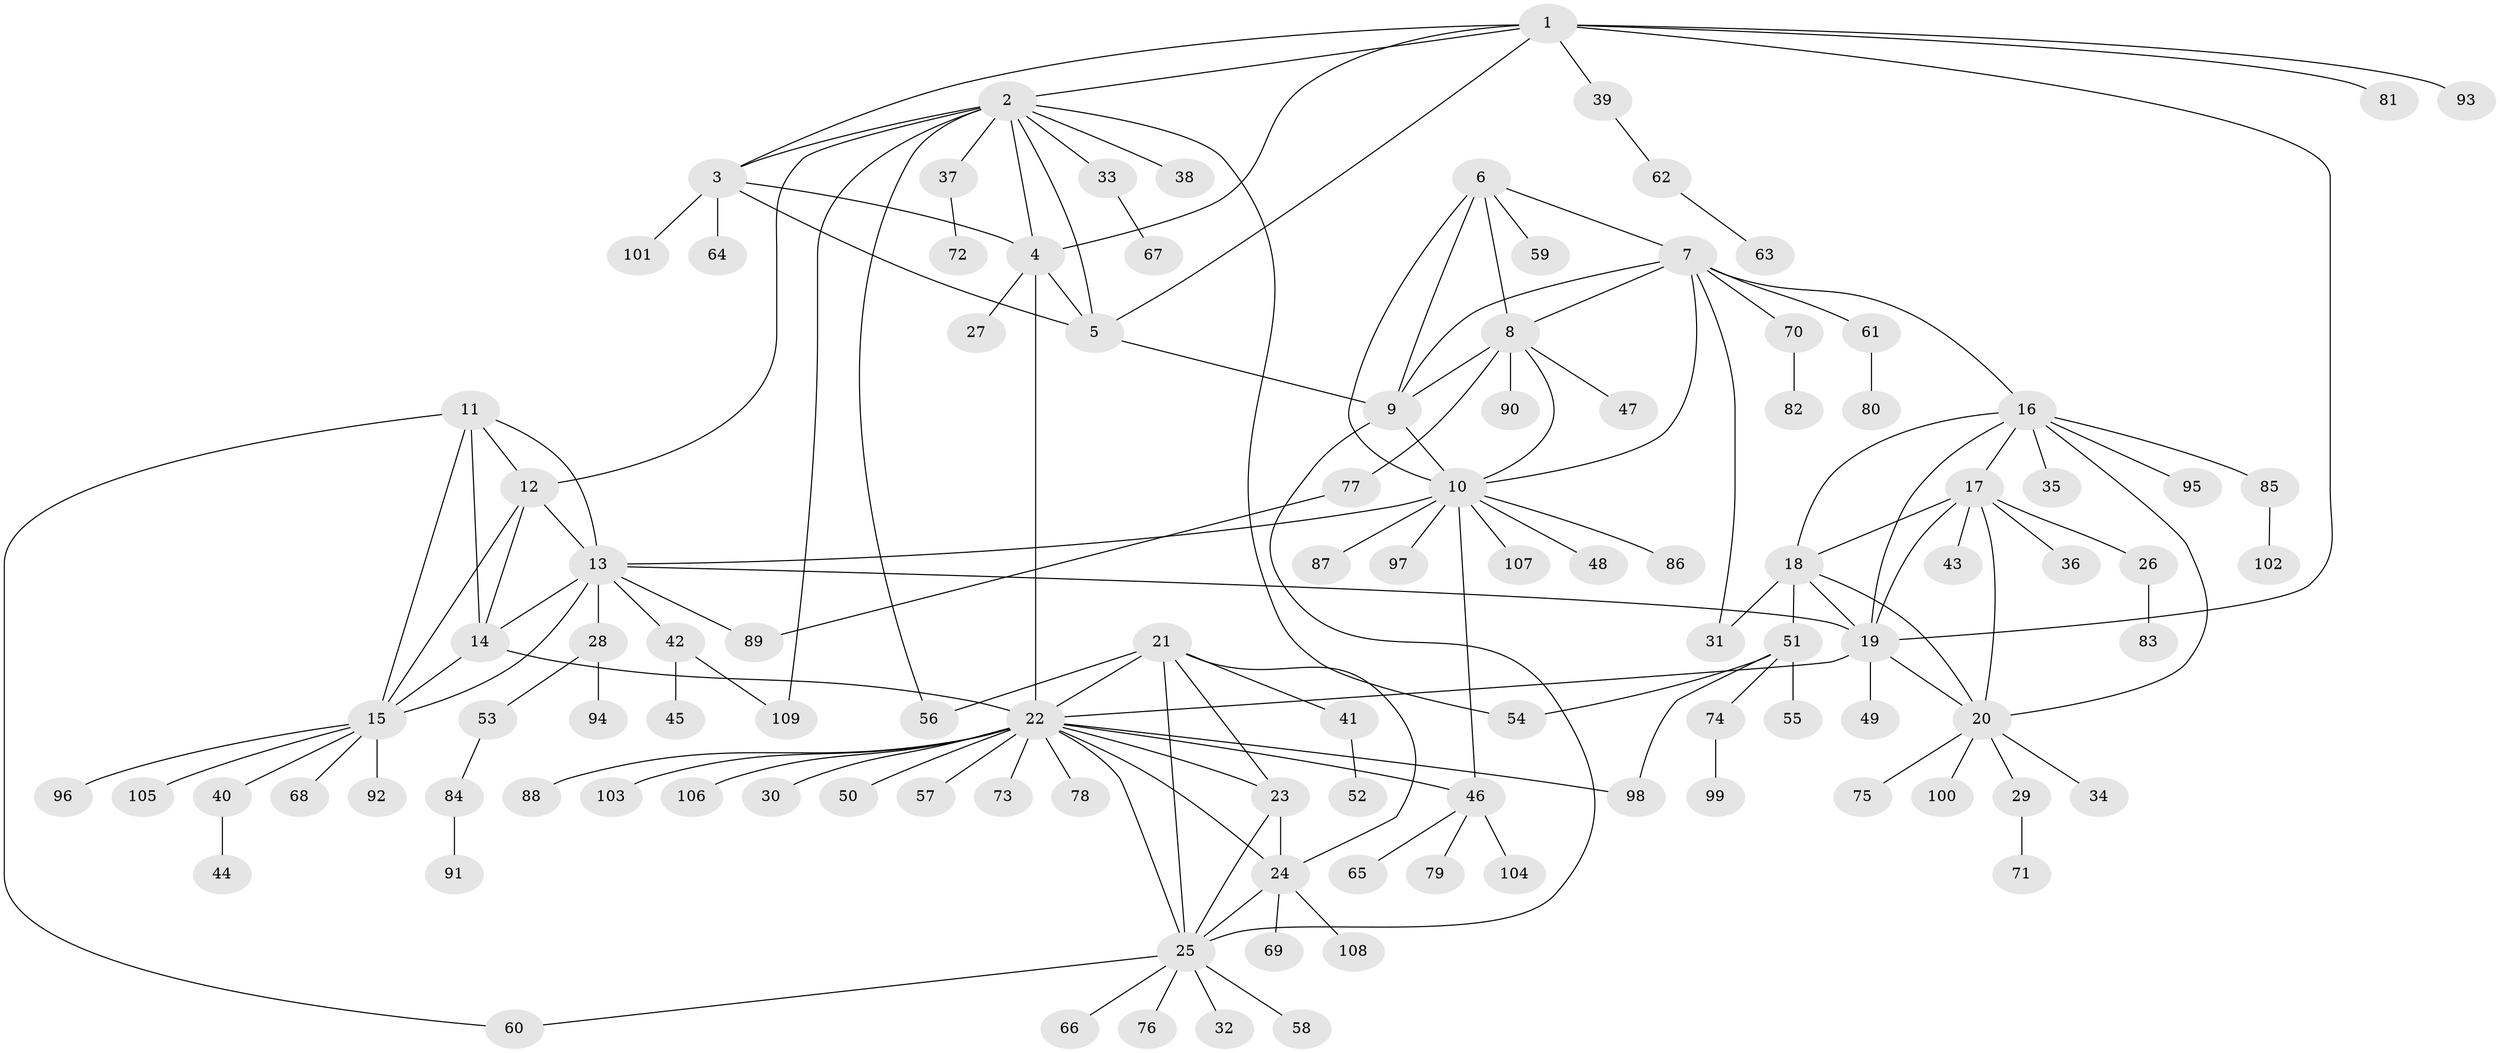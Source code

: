// Generated by graph-tools (version 1.1) at 2025/50/03/09/25 03:50:40]
// undirected, 109 vertices, 152 edges
graph export_dot {
graph [start="1"]
  node [color=gray90,style=filled];
  1;
  2;
  3;
  4;
  5;
  6;
  7;
  8;
  9;
  10;
  11;
  12;
  13;
  14;
  15;
  16;
  17;
  18;
  19;
  20;
  21;
  22;
  23;
  24;
  25;
  26;
  27;
  28;
  29;
  30;
  31;
  32;
  33;
  34;
  35;
  36;
  37;
  38;
  39;
  40;
  41;
  42;
  43;
  44;
  45;
  46;
  47;
  48;
  49;
  50;
  51;
  52;
  53;
  54;
  55;
  56;
  57;
  58;
  59;
  60;
  61;
  62;
  63;
  64;
  65;
  66;
  67;
  68;
  69;
  70;
  71;
  72;
  73;
  74;
  75;
  76;
  77;
  78;
  79;
  80;
  81;
  82;
  83;
  84;
  85;
  86;
  87;
  88;
  89;
  90;
  91;
  92;
  93;
  94;
  95;
  96;
  97;
  98;
  99;
  100;
  101;
  102;
  103;
  104;
  105;
  106;
  107;
  108;
  109;
  1 -- 2;
  1 -- 3;
  1 -- 4;
  1 -- 5;
  1 -- 19;
  1 -- 39;
  1 -- 81;
  1 -- 93;
  2 -- 3;
  2 -- 4;
  2 -- 5;
  2 -- 12;
  2 -- 33;
  2 -- 37;
  2 -- 38;
  2 -- 54;
  2 -- 56;
  2 -- 109;
  3 -- 4;
  3 -- 5;
  3 -- 64;
  3 -- 101;
  4 -- 5;
  4 -- 22;
  4 -- 27;
  5 -- 9;
  6 -- 7;
  6 -- 8;
  6 -- 9;
  6 -- 10;
  6 -- 59;
  7 -- 8;
  7 -- 9;
  7 -- 10;
  7 -- 16;
  7 -- 31;
  7 -- 61;
  7 -- 70;
  8 -- 9;
  8 -- 10;
  8 -- 47;
  8 -- 77;
  8 -- 90;
  9 -- 10;
  9 -- 25;
  10 -- 13;
  10 -- 46;
  10 -- 48;
  10 -- 86;
  10 -- 87;
  10 -- 97;
  10 -- 107;
  11 -- 12;
  11 -- 13;
  11 -- 14;
  11 -- 15;
  11 -- 60;
  12 -- 13;
  12 -- 14;
  12 -- 15;
  13 -- 14;
  13 -- 15;
  13 -- 19;
  13 -- 28;
  13 -- 42;
  13 -- 89;
  14 -- 15;
  14 -- 22;
  15 -- 40;
  15 -- 68;
  15 -- 92;
  15 -- 96;
  15 -- 105;
  16 -- 17;
  16 -- 18;
  16 -- 19;
  16 -- 20;
  16 -- 35;
  16 -- 85;
  16 -- 95;
  17 -- 18;
  17 -- 19;
  17 -- 20;
  17 -- 26;
  17 -- 36;
  17 -- 43;
  18 -- 19;
  18 -- 20;
  18 -- 31;
  18 -- 51;
  19 -- 20;
  19 -- 22;
  19 -- 49;
  20 -- 29;
  20 -- 34;
  20 -- 75;
  20 -- 100;
  21 -- 22;
  21 -- 23;
  21 -- 24;
  21 -- 25;
  21 -- 41;
  21 -- 56;
  22 -- 23;
  22 -- 24;
  22 -- 25;
  22 -- 30;
  22 -- 46;
  22 -- 50;
  22 -- 57;
  22 -- 73;
  22 -- 78;
  22 -- 88;
  22 -- 98;
  22 -- 103;
  22 -- 106;
  23 -- 24;
  23 -- 25;
  24 -- 25;
  24 -- 69;
  24 -- 108;
  25 -- 32;
  25 -- 58;
  25 -- 60;
  25 -- 66;
  25 -- 76;
  26 -- 83;
  28 -- 53;
  28 -- 94;
  29 -- 71;
  33 -- 67;
  37 -- 72;
  39 -- 62;
  40 -- 44;
  41 -- 52;
  42 -- 45;
  42 -- 109;
  46 -- 65;
  46 -- 79;
  46 -- 104;
  51 -- 54;
  51 -- 55;
  51 -- 74;
  51 -- 98;
  53 -- 84;
  61 -- 80;
  62 -- 63;
  70 -- 82;
  74 -- 99;
  77 -- 89;
  84 -- 91;
  85 -- 102;
}

